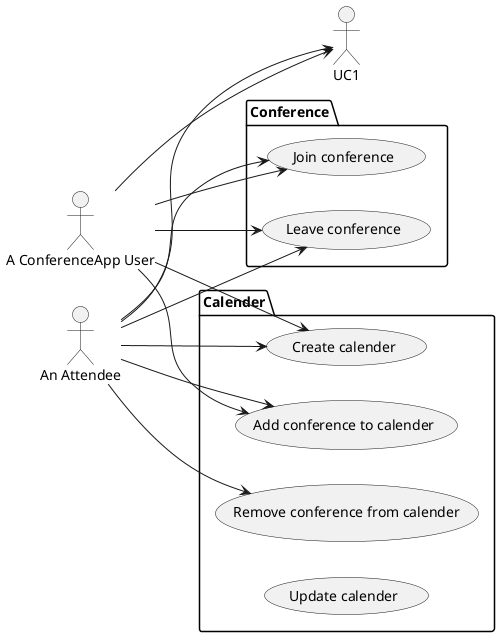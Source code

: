 @startuml

left to right direction


actor "A ConferenceApp User" as user
actor "An Attendee" as attendee

package "Conference" {
    usecase "Join conference" as UC2
    usecase "Leave conference" as UC3
}

package "Calender" {
    usecase "Create calender" as UC4
    usecase "Add conference to calender" as UC5
    usecase "Remove conference from calender" as UC6
    usecase "Update calender" as UC7
}

user --> UC1
user --> UC2
user --> UC3
user --> UC4
user --> UC5
attendee --> UC1
attendee --> UC2
attendee --> UC3
attendee --> UC4
attendee --> UC5
attendee --> UC6


@enduml
